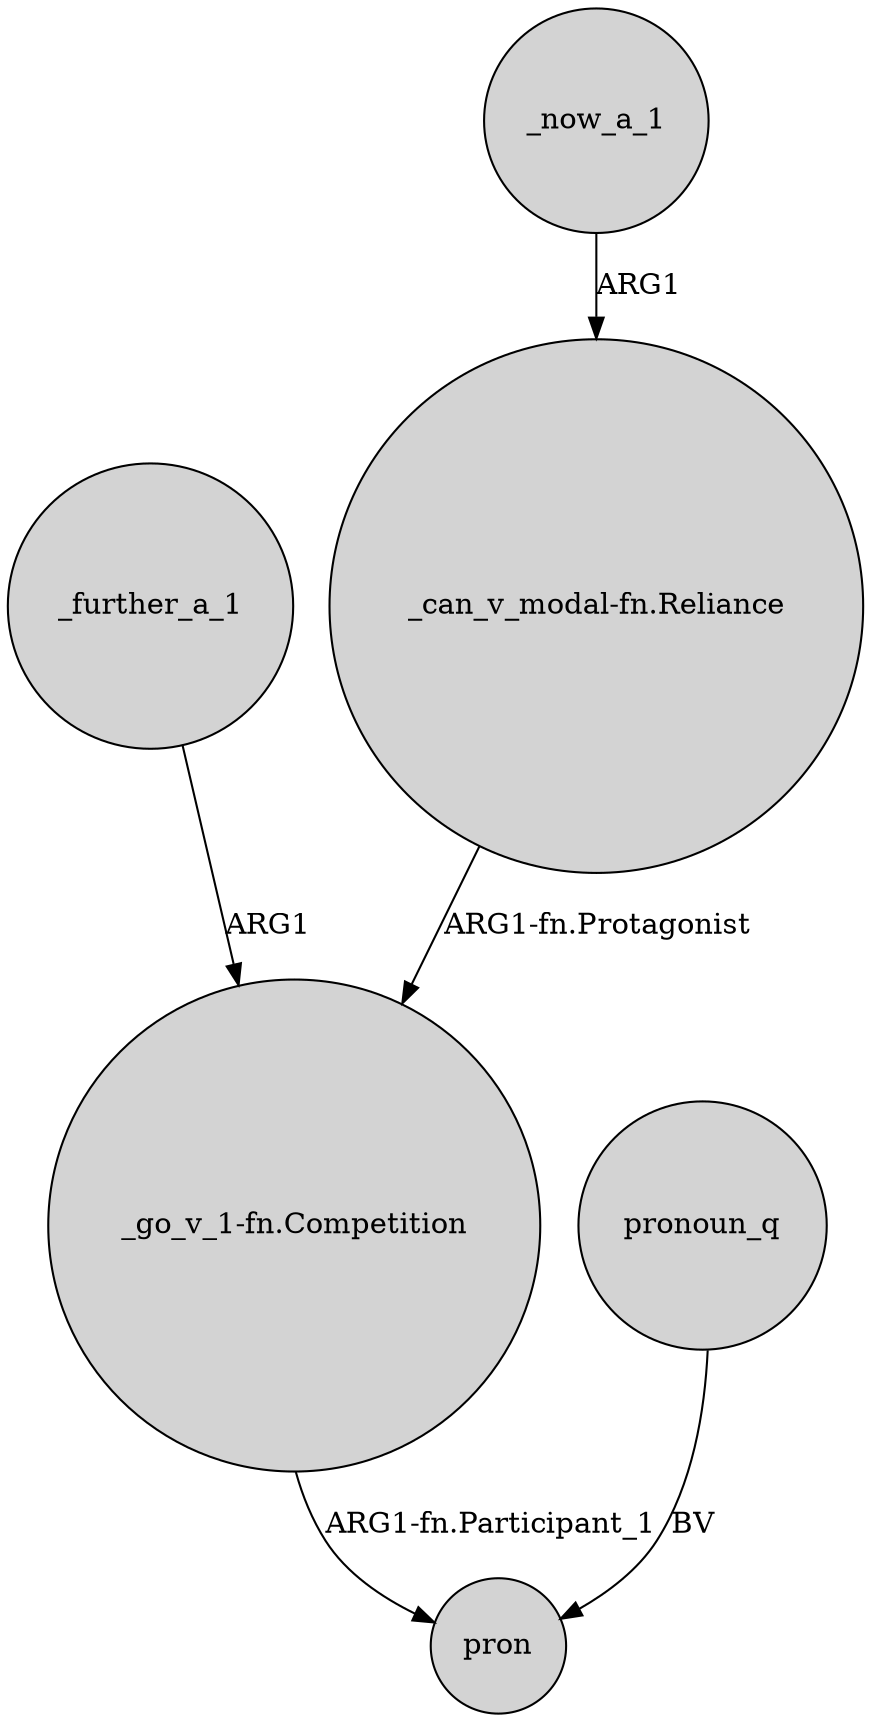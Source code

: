 digraph {
	node [shape=circle style=filled]
	_further_a_1 -> "_go_v_1-fn.Competition" [label=ARG1]
	_now_a_1 -> "_can_v_modal-fn.Reliance" [label=ARG1]
	"_go_v_1-fn.Competition" -> pron [label="ARG1-fn.Participant_1"]
	"_can_v_modal-fn.Reliance" -> "_go_v_1-fn.Competition" [label="ARG1-fn.Protagonist"]
	pronoun_q -> pron [label=BV]
}
